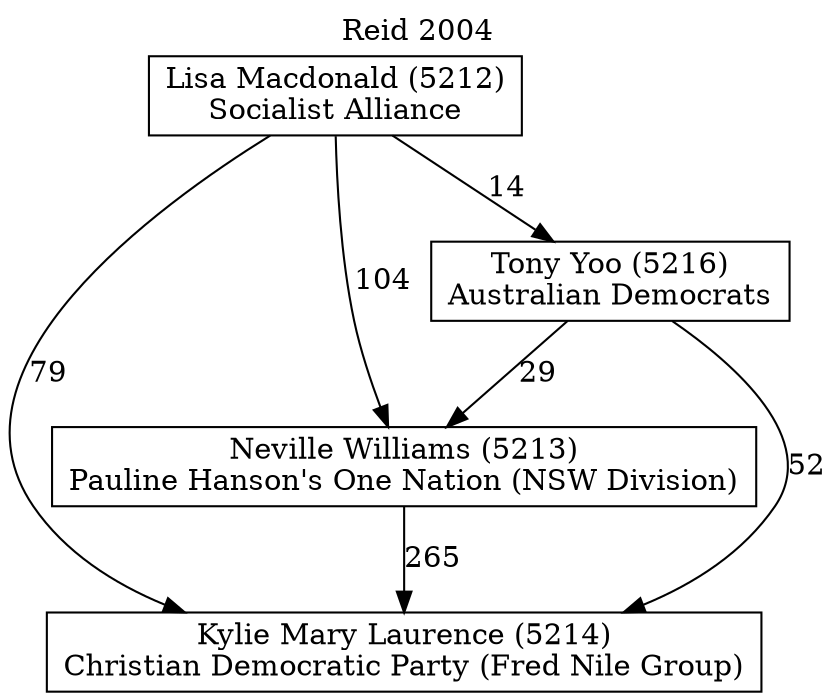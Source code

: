 // House preference flow
digraph "Kylie Mary Laurence (5214)_Reid_2004" {
	graph [label="Reid 2004" labelloc=t mclimit=10]
	node [shape=box]
	"Kylie Mary Laurence (5214)" [label="Kylie Mary Laurence (5214)
Christian Democratic Party (Fred Nile Group)"]
	"Neville Williams (5213)" [label="Neville Williams (5213)
Pauline Hanson's One Nation (NSW Division)"]
	"Tony Yoo (5216)" [label="Tony Yoo (5216)
Australian Democrats"]
	"Lisa Macdonald (5212)" [label="Lisa Macdonald (5212)
Socialist Alliance"]
	"Neville Williams (5213)" -> "Kylie Mary Laurence (5214)" [label=265]
	"Tony Yoo (5216)" -> "Neville Williams (5213)" [label=29]
	"Lisa Macdonald (5212)" -> "Tony Yoo (5216)" [label=14]
	"Tony Yoo (5216)" -> "Kylie Mary Laurence (5214)" [label=52]
	"Lisa Macdonald (5212)" -> "Kylie Mary Laurence (5214)" [label=79]
	"Lisa Macdonald (5212)" -> "Neville Williams (5213)" [label=104]
}
